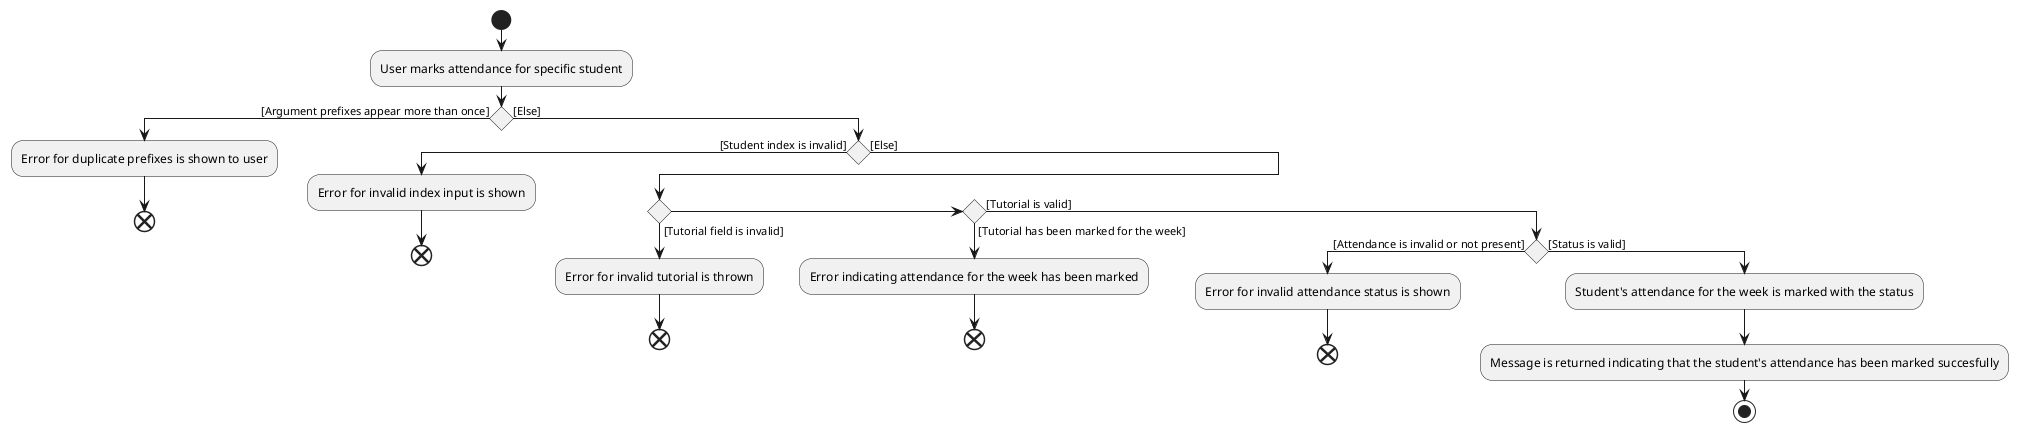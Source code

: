 @startuml
'https://plantuml.com/activity-diagram-beta

start
:User marks attendance for specific student;
if () then ([Argument prefixes appear more than once])
    :Error for duplicate prefixes is shown to user;
    end;
else ([Else])
    if () then ([Student index is invalid])
        :Error for invalid index input is shown;
        end;
    else ([Else])
        if () then ([Tutorial field is invalid])
            :Error for invalid tutorial is thrown;
            end;
        else if () then ([Tutorial has been marked for the week])
            :Error indicating attendance for the week has been marked;
            end;
        else ([Tutorial is valid])
            if () then ([Attendance is invalid or not present])
                :Error for invalid attendance status is shown;
                end;
            else ([Status is valid])
                :Student's attendance for the week is marked with the status;
                :Message is returned indicating that the student's attendance has been marked succesfully;
stop

@enduml
